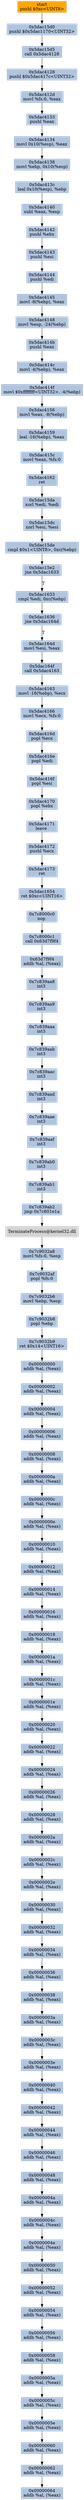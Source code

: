digraph G {
node[shape=rectangle,style=filled,fillcolor=lightsteelblue,color=lightsteelblue]
bgcolor="transparent"
a0x5dac15cepushl_0xcUINT8[label="start\npushl $0xc<UINT8>",color="lightgrey",fillcolor="orange"];
a0x5dac15d0pushl_0x5dac1170UINT32[label="0x5dac15d0\npushl $0x5dac1170<UINT32>"];
a0x5dac15d5call_0x5dac4128[label="0x5dac15d5\ncall 0x5dac4128"];
a0x5dac4128pushl_0x5dac417cUINT32[label="0x5dac4128\npushl $0x5dac417c<UINT32>"];
a0x5dac412dmovl_fs_0_eax[label="0x5dac412d\nmovl %fs:0, %eax"];
a0x5dac4133pushl_eax[label="0x5dac4133\npushl %eax"];
a0x5dac4134movl_0x10esp__eax[label="0x5dac4134\nmovl 0x10(%esp), %eax"];
a0x5dac4138movl_ebp_0x10esp_[label="0x5dac4138\nmovl %ebp, 0x10(%esp)"];
a0x5dac413cleal_0x10esp__ebp[label="0x5dac413c\nleal 0x10(%esp), %ebp"];
a0x5dac4140subl_eax_esp[label="0x5dac4140\nsubl %eax, %esp"];
a0x5dac4142pushl_ebx[label="0x5dac4142\npushl %ebx"];
a0x5dac4143pushl_esi[label="0x5dac4143\npushl %esi"];
a0x5dac4144pushl_edi[label="0x5dac4144\npushl %edi"];
a0x5dac4145movl__8ebp__eax[label="0x5dac4145\nmovl -8(%ebp), %eax"];
a0x5dac4148movl_esp__24ebp_[label="0x5dac4148\nmovl %esp, -24(%ebp)"];
a0x5dac414bpushl_eax[label="0x5dac414b\npushl %eax"];
a0x5dac414cmovl__4ebp__eax[label="0x5dac414c\nmovl -4(%ebp), %eax"];
a0x5dac414fmovl_0xffffffffUINT32__4ebp_[label="0x5dac414f\nmovl $0xffffffff<UINT32>, -4(%ebp)"];
a0x5dac4156movl_eax__8ebp_[label="0x5dac4156\nmovl %eax, -8(%ebp)"];
a0x5dac4159leal__16ebp__eax[label="0x5dac4159\nleal -16(%ebp), %eax"];
a0x5dac415cmovl_eax_fs_0[label="0x5dac415c\nmovl %eax, %fs:0"];
a0x5dac4162ret[label="0x5dac4162\nret"];
a0x5dac15daxorl_edi_edi[label="0x5dac15da\nxorl %edi, %edi"];
a0x5dac15dcxorl_esi_esi[label="0x5dac15dc\nxorl %esi, %esi"];
a0x5dac15decmpl_0x1UINT8_0xcebp_[label="0x5dac15de\ncmpl $0x1<UINT8>, 0xc(%ebp)"];
a0x5dac15e2jne_0x5dac1633[label="0x5dac15e2\njne 0x5dac1633"];
a0x5dac1633cmpl_edi_0xcebp_[label="0x5dac1633\ncmpl %edi, 0xc(%ebp)"];
a0x5dac1636jne_0x5dac164d[label="0x5dac1636\njne 0x5dac164d"];
a0x5dac164dmovl_esi_eax[label="0x5dac164d\nmovl %esi, %eax"];
a0x5dac164fcall_0x5dac4163[label="0x5dac164f\ncall 0x5dac4163"];
a0x5dac4163movl__16ebp__ecx[label="0x5dac4163\nmovl -16(%ebp), %ecx"];
a0x5dac4166movl_ecx_fs_0[label="0x5dac4166\nmovl %ecx, %fs:0"];
a0x5dac416dpopl_ecx[label="0x5dac416d\npopl %ecx"];
a0x5dac416epopl_edi[label="0x5dac416e\npopl %edi"];
a0x5dac416fpopl_esi[label="0x5dac416f\npopl %esi"];
a0x5dac4170popl_ebx[label="0x5dac4170\npopl %ebx"];
a0x5dac4171leave_[label="0x5dac4171\nleave "];
a0x5dac4172pushl_ecx[label="0x5dac4172\npushl %ecx"];
a0x5dac4173ret[label="0x5dac4173\nret"];
a0x5dac1654ret_0xcUINT16[label="0x5dac1654\nret $0xc<UINT16>"];
a0x7c8000c0nop_[label="0x7c8000c0\nnop "];
a0x7c8000c1call_0x63d7f9f4[label="0x7c8000c1\ncall 0x63d7f9f4"];
a0x63d7f9f4addb_al_eax_[label="0x63d7f9f4\naddb %al, (%eax)"];
a0x7c839aa8int3_[label="0x7c839aa8\nint3 "];
a0x7c839aa9int3_[label="0x7c839aa9\nint3 "];
a0x7c839aaaint3_[label="0x7c839aaa\nint3 "];
a0x7c839aabint3_[label="0x7c839aab\nint3 "];
a0x7c839aacint3_[label="0x7c839aac\nint3 "];
a0x7c839aadint3_[label="0x7c839aad\nint3 "];
a0x7c839aaeint3_[label="0x7c839aae\nint3 "];
a0x7c839aafint3_[label="0x7c839aaf\nint3 "];
a0x7c839ab0int3_[label="0x7c839ab0\nint3 "];
a0x7c839ab1int3_[label="0x7c839ab1\nint3 "];
a0x7c839ab2jmp_0x7c801e1a[label="0x7c839ab2\njmp 0x7c801e1a"];
TerminateProcess_kernel32_dll[label="TerminateProcess@kernel32.dll",color="lightgrey",fillcolor="lightgrey"];
a0x7c9032a8movl_fs_0_esp[label="0x7c9032a8\nmovl %fs:0, %esp"];
a0x7c9032afpopl_fs_0[label="0x7c9032af\npopl %fs:0"];
a0x7c9032b6movl_ebp_esp[label="0x7c9032b6\nmovl %ebp, %esp"];
a0x7c9032b8popl_ebp[label="0x7c9032b8\npopl %ebp"];
a0x7c9032b9ret_0x14UINT16[label="0x7c9032b9\nret $0x14<UINT16>"];
a0x00000000addb_al_eax_[label="0x00000000\naddb %al, (%eax)"];
a0x00000002addb_al_eax_[label="0x00000002\naddb %al, (%eax)"];
a0x00000004addb_al_eax_[label="0x00000004\naddb %al, (%eax)"];
a0x00000006addb_al_eax_[label="0x00000006\naddb %al, (%eax)"];
a0x00000008addb_al_eax_[label="0x00000008\naddb %al, (%eax)"];
a0x0000000aaddb_al_eax_[label="0x0000000a\naddb %al, (%eax)"];
a0x0000000caddb_al_eax_[label="0x0000000c\naddb %al, (%eax)"];
a0x0000000eaddb_al_eax_[label="0x0000000e\naddb %al, (%eax)"];
a0x00000010addb_al_eax_[label="0x00000010\naddb %al, (%eax)"];
a0x00000012addb_al_eax_[label="0x00000012\naddb %al, (%eax)"];
a0x00000014addb_al_eax_[label="0x00000014\naddb %al, (%eax)"];
a0x00000016addb_al_eax_[label="0x00000016\naddb %al, (%eax)"];
a0x00000018addb_al_eax_[label="0x00000018\naddb %al, (%eax)"];
a0x0000001aaddb_al_eax_[label="0x0000001a\naddb %al, (%eax)"];
a0x0000001caddb_al_eax_[label="0x0000001c\naddb %al, (%eax)"];
a0x0000001eaddb_al_eax_[label="0x0000001e\naddb %al, (%eax)"];
a0x00000020addb_al_eax_[label="0x00000020\naddb %al, (%eax)"];
a0x00000022addb_al_eax_[label="0x00000022\naddb %al, (%eax)"];
a0x00000024addb_al_eax_[label="0x00000024\naddb %al, (%eax)"];
a0x00000026addb_al_eax_[label="0x00000026\naddb %al, (%eax)"];
a0x00000028addb_al_eax_[label="0x00000028\naddb %al, (%eax)"];
a0x0000002aaddb_al_eax_[label="0x0000002a\naddb %al, (%eax)"];
a0x0000002caddb_al_eax_[label="0x0000002c\naddb %al, (%eax)"];
a0x0000002eaddb_al_eax_[label="0x0000002e\naddb %al, (%eax)"];
a0x00000030addb_al_eax_[label="0x00000030\naddb %al, (%eax)"];
a0x00000032addb_al_eax_[label="0x00000032\naddb %al, (%eax)"];
a0x00000034addb_al_eax_[label="0x00000034\naddb %al, (%eax)"];
a0x00000036addb_al_eax_[label="0x00000036\naddb %al, (%eax)"];
a0x00000038addb_al_eax_[label="0x00000038\naddb %al, (%eax)"];
a0x0000003aaddb_al_eax_[label="0x0000003a\naddb %al, (%eax)"];
a0x0000003caddb_al_eax_[label="0x0000003c\naddb %al, (%eax)"];
a0x0000003eaddb_al_eax_[label="0x0000003e\naddb %al, (%eax)"];
a0x00000040addb_al_eax_[label="0x00000040\naddb %al, (%eax)"];
a0x00000042addb_al_eax_[label="0x00000042\naddb %al, (%eax)"];
a0x00000044addb_al_eax_[label="0x00000044\naddb %al, (%eax)"];
a0x00000046addb_al_eax_[label="0x00000046\naddb %al, (%eax)"];
a0x00000048addb_al_eax_[label="0x00000048\naddb %al, (%eax)"];
a0x0000004aaddb_al_eax_[label="0x0000004a\naddb %al, (%eax)"];
a0x0000004caddb_al_eax_[label="0x0000004c\naddb %al, (%eax)"];
a0x0000004eaddb_al_eax_[label="0x0000004e\naddb %al, (%eax)"];
a0x00000050addb_al_eax_[label="0x00000050\naddb %al, (%eax)"];
a0x00000052addb_al_eax_[label="0x00000052\naddb %al, (%eax)"];
a0x00000054addb_al_eax_[label="0x00000054\naddb %al, (%eax)"];
a0x00000056addb_al_eax_[label="0x00000056\naddb %al, (%eax)"];
a0x00000058addb_al_eax_[label="0x00000058\naddb %al, (%eax)"];
a0x0000005aaddb_al_eax_[label="0x0000005a\naddb %al, (%eax)"];
a0x0000005caddb_al_eax_[label="0x0000005c\naddb %al, (%eax)"];
a0x0000005eaddb_al_eax_[label="0x0000005e\naddb %al, (%eax)"];
a0x00000060addb_al_eax_[label="0x00000060\naddb %al, (%eax)"];
a0x00000062addb_al_eax_[label="0x00000062\naddb %al, (%eax)"];
a0x00000064addb_al_eax_[label="0x00000064\naddb %al, (%eax)"];
a0x5dac15cepushl_0xcUINT8 -> a0x5dac15d0pushl_0x5dac1170UINT32 [color="#000000"];
a0x5dac15d0pushl_0x5dac1170UINT32 -> a0x5dac15d5call_0x5dac4128 [color="#000000"];
a0x5dac15d5call_0x5dac4128 -> a0x5dac4128pushl_0x5dac417cUINT32 [color="#000000"];
a0x5dac4128pushl_0x5dac417cUINT32 -> a0x5dac412dmovl_fs_0_eax [color="#000000"];
a0x5dac412dmovl_fs_0_eax -> a0x5dac4133pushl_eax [color="#000000"];
a0x5dac4133pushl_eax -> a0x5dac4134movl_0x10esp__eax [color="#000000"];
a0x5dac4134movl_0x10esp__eax -> a0x5dac4138movl_ebp_0x10esp_ [color="#000000"];
a0x5dac4138movl_ebp_0x10esp_ -> a0x5dac413cleal_0x10esp__ebp [color="#000000"];
a0x5dac413cleal_0x10esp__ebp -> a0x5dac4140subl_eax_esp [color="#000000"];
a0x5dac4140subl_eax_esp -> a0x5dac4142pushl_ebx [color="#000000"];
a0x5dac4142pushl_ebx -> a0x5dac4143pushl_esi [color="#000000"];
a0x5dac4143pushl_esi -> a0x5dac4144pushl_edi [color="#000000"];
a0x5dac4144pushl_edi -> a0x5dac4145movl__8ebp__eax [color="#000000"];
a0x5dac4145movl__8ebp__eax -> a0x5dac4148movl_esp__24ebp_ [color="#000000"];
a0x5dac4148movl_esp__24ebp_ -> a0x5dac414bpushl_eax [color="#000000"];
a0x5dac414bpushl_eax -> a0x5dac414cmovl__4ebp__eax [color="#000000"];
a0x5dac414cmovl__4ebp__eax -> a0x5dac414fmovl_0xffffffffUINT32__4ebp_ [color="#000000"];
a0x5dac414fmovl_0xffffffffUINT32__4ebp_ -> a0x5dac4156movl_eax__8ebp_ [color="#000000"];
a0x5dac4156movl_eax__8ebp_ -> a0x5dac4159leal__16ebp__eax [color="#000000"];
a0x5dac4159leal__16ebp__eax -> a0x5dac415cmovl_eax_fs_0 [color="#000000"];
a0x5dac415cmovl_eax_fs_0 -> a0x5dac4162ret [color="#000000"];
a0x5dac4162ret -> a0x5dac15daxorl_edi_edi [color="#000000"];
a0x5dac15daxorl_edi_edi -> a0x5dac15dcxorl_esi_esi [color="#000000"];
a0x5dac15dcxorl_esi_esi -> a0x5dac15decmpl_0x1UINT8_0xcebp_ [color="#000000"];
a0x5dac15decmpl_0x1UINT8_0xcebp_ -> a0x5dac15e2jne_0x5dac1633 [color="#000000"];
a0x5dac15e2jne_0x5dac1633 -> a0x5dac1633cmpl_edi_0xcebp_ [color="#000000",label="T"];
a0x5dac1633cmpl_edi_0xcebp_ -> a0x5dac1636jne_0x5dac164d [color="#000000"];
a0x5dac1636jne_0x5dac164d -> a0x5dac164dmovl_esi_eax [color="#000000",label="T"];
a0x5dac164dmovl_esi_eax -> a0x5dac164fcall_0x5dac4163 [color="#000000"];
a0x5dac164fcall_0x5dac4163 -> a0x5dac4163movl__16ebp__ecx [color="#000000"];
a0x5dac4163movl__16ebp__ecx -> a0x5dac4166movl_ecx_fs_0 [color="#000000"];
a0x5dac4166movl_ecx_fs_0 -> a0x5dac416dpopl_ecx [color="#000000"];
a0x5dac416dpopl_ecx -> a0x5dac416epopl_edi [color="#000000"];
a0x5dac416epopl_edi -> a0x5dac416fpopl_esi [color="#000000"];
a0x5dac416fpopl_esi -> a0x5dac4170popl_ebx [color="#000000"];
a0x5dac4170popl_ebx -> a0x5dac4171leave_ [color="#000000"];
a0x5dac4171leave_ -> a0x5dac4172pushl_ecx [color="#000000"];
a0x5dac4172pushl_ecx -> a0x5dac4173ret [color="#000000"];
a0x5dac4173ret -> a0x5dac1654ret_0xcUINT16 [color="#000000"];
a0x5dac1654ret_0xcUINT16 -> a0x7c8000c0nop_ [color="#000000"];
a0x7c8000c0nop_ -> a0x7c8000c1call_0x63d7f9f4 [color="#000000"];
a0x7c8000c1call_0x63d7f9f4 -> a0x63d7f9f4addb_al_eax_ [color="#000000"];
a0x63d7f9f4addb_al_eax_ -> a0x7c839aa8int3_ [color="#000000"];
a0x7c839aa8int3_ -> a0x7c839aa9int3_ [color="#000000"];
a0x7c839aa9int3_ -> a0x7c839aaaint3_ [color="#000000"];
a0x7c839aaaint3_ -> a0x7c839aabint3_ [color="#000000"];
a0x7c839aabint3_ -> a0x7c839aacint3_ [color="#000000"];
a0x7c839aacint3_ -> a0x7c839aadint3_ [color="#000000"];
a0x7c839aadint3_ -> a0x7c839aaeint3_ [color="#000000"];
a0x7c839aaeint3_ -> a0x7c839aafint3_ [color="#000000"];
a0x7c839aafint3_ -> a0x7c839ab0int3_ [color="#000000"];
a0x7c839ab0int3_ -> a0x7c839ab1int3_ [color="#000000"];
a0x7c839ab1int3_ -> a0x7c839ab2jmp_0x7c801e1a [color="#000000"];
a0x7c839ab2jmp_0x7c801e1a -> TerminateProcess_kernel32_dll [color="#000000"];
TerminateProcess_kernel32_dll -> a0x7c9032a8movl_fs_0_esp [color="#000000"];
a0x7c9032a8movl_fs_0_esp -> a0x7c9032afpopl_fs_0 [color="#000000"];
a0x7c9032afpopl_fs_0 -> a0x7c9032b6movl_ebp_esp [color="#000000"];
a0x7c9032b6movl_ebp_esp -> a0x7c9032b8popl_ebp [color="#000000"];
a0x7c9032b8popl_ebp -> a0x7c9032b9ret_0x14UINT16 [color="#000000"];
a0x7c9032b9ret_0x14UINT16 -> a0x00000000addb_al_eax_ [color="#000000"];
a0x00000000addb_al_eax_ -> a0x00000002addb_al_eax_ [color="#000000"];
a0x00000002addb_al_eax_ -> a0x00000004addb_al_eax_ [color="#000000"];
a0x00000004addb_al_eax_ -> a0x00000006addb_al_eax_ [color="#000000"];
a0x00000006addb_al_eax_ -> a0x00000008addb_al_eax_ [color="#000000"];
a0x00000008addb_al_eax_ -> a0x0000000aaddb_al_eax_ [color="#000000"];
a0x0000000aaddb_al_eax_ -> a0x0000000caddb_al_eax_ [color="#000000"];
a0x0000000caddb_al_eax_ -> a0x0000000eaddb_al_eax_ [color="#000000"];
a0x0000000eaddb_al_eax_ -> a0x00000010addb_al_eax_ [color="#000000"];
a0x00000010addb_al_eax_ -> a0x00000012addb_al_eax_ [color="#000000"];
a0x00000012addb_al_eax_ -> a0x00000014addb_al_eax_ [color="#000000"];
a0x00000014addb_al_eax_ -> a0x00000016addb_al_eax_ [color="#000000"];
a0x00000016addb_al_eax_ -> a0x00000018addb_al_eax_ [color="#000000"];
a0x00000018addb_al_eax_ -> a0x0000001aaddb_al_eax_ [color="#000000"];
a0x0000001aaddb_al_eax_ -> a0x0000001caddb_al_eax_ [color="#000000"];
a0x0000001caddb_al_eax_ -> a0x0000001eaddb_al_eax_ [color="#000000"];
a0x0000001eaddb_al_eax_ -> a0x00000020addb_al_eax_ [color="#000000"];
a0x00000020addb_al_eax_ -> a0x00000022addb_al_eax_ [color="#000000"];
a0x00000022addb_al_eax_ -> a0x00000024addb_al_eax_ [color="#000000"];
a0x00000024addb_al_eax_ -> a0x00000026addb_al_eax_ [color="#000000"];
a0x00000026addb_al_eax_ -> a0x00000028addb_al_eax_ [color="#000000"];
a0x00000028addb_al_eax_ -> a0x0000002aaddb_al_eax_ [color="#000000"];
a0x0000002aaddb_al_eax_ -> a0x0000002caddb_al_eax_ [color="#000000"];
a0x0000002caddb_al_eax_ -> a0x0000002eaddb_al_eax_ [color="#000000"];
a0x0000002eaddb_al_eax_ -> a0x00000030addb_al_eax_ [color="#000000"];
a0x00000030addb_al_eax_ -> a0x00000032addb_al_eax_ [color="#000000"];
a0x00000032addb_al_eax_ -> a0x00000034addb_al_eax_ [color="#000000"];
a0x00000034addb_al_eax_ -> a0x00000036addb_al_eax_ [color="#000000"];
a0x00000036addb_al_eax_ -> a0x00000038addb_al_eax_ [color="#000000"];
a0x00000038addb_al_eax_ -> a0x0000003aaddb_al_eax_ [color="#000000"];
a0x0000003aaddb_al_eax_ -> a0x0000003caddb_al_eax_ [color="#000000"];
a0x0000003caddb_al_eax_ -> a0x0000003eaddb_al_eax_ [color="#000000"];
a0x0000003eaddb_al_eax_ -> a0x00000040addb_al_eax_ [color="#000000"];
a0x00000040addb_al_eax_ -> a0x00000042addb_al_eax_ [color="#000000"];
a0x00000042addb_al_eax_ -> a0x00000044addb_al_eax_ [color="#000000"];
a0x00000044addb_al_eax_ -> a0x00000046addb_al_eax_ [color="#000000"];
a0x00000046addb_al_eax_ -> a0x00000048addb_al_eax_ [color="#000000"];
a0x00000048addb_al_eax_ -> a0x0000004aaddb_al_eax_ [color="#000000"];
a0x0000004aaddb_al_eax_ -> a0x0000004caddb_al_eax_ [color="#000000"];
a0x0000004caddb_al_eax_ -> a0x0000004eaddb_al_eax_ [color="#000000"];
a0x0000004eaddb_al_eax_ -> a0x00000050addb_al_eax_ [color="#000000"];
a0x00000050addb_al_eax_ -> a0x00000052addb_al_eax_ [color="#000000"];
a0x00000052addb_al_eax_ -> a0x00000054addb_al_eax_ [color="#000000"];
a0x00000054addb_al_eax_ -> a0x00000056addb_al_eax_ [color="#000000"];
a0x00000056addb_al_eax_ -> a0x00000058addb_al_eax_ [color="#000000"];
a0x00000058addb_al_eax_ -> a0x0000005aaddb_al_eax_ [color="#000000"];
a0x0000005aaddb_al_eax_ -> a0x0000005caddb_al_eax_ [color="#000000"];
a0x0000005caddb_al_eax_ -> a0x0000005eaddb_al_eax_ [color="#000000"];
a0x0000005eaddb_al_eax_ -> a0x00000060addb_al_eax_ [color="#000000"];
a0x00000060addb_al_eax_ -> a0x00000062addb_al_eax_ [color="#000000"];
a0x00000062addb_al_eax_ -> a0x00000064addb_al_eax_ [color="#000000"];
}
